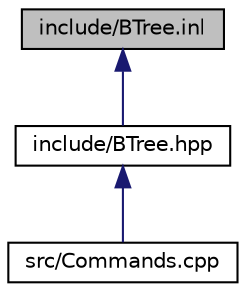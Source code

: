 digraph "include/BTree.inl"
{
  edge [fontname="Helvetica",fontsize="10",labelfontname="Helvetica",labelfontsize="10"];
  node [fontname="Helvetica",fontsize="10",shape=record];
  Node1 [label="include/BTree.inl",height=0.2,width=0.4,color="black", fillcolor="grey75", style="filled", fontcolor="black"];
  Node1 -> Node2 [dir="back",color="midnightblue",fontsize="10",style="solid",fontname="Helvetica"];
  Node2 [label="include/BTree.hpp",height=0.2,width=0.4,color="black", fillcolor="white", style="filled",URL="$_b_tree_8hpp.html"];
  Node2 -> Node3 [dir="back",color="midnightblue",fontsize="10",style="solid",fontname="Helvetica"];
  Node3 [label="src/Commands.cpp",height=0.2,width=0.4,color="black", fillcolor="white", style="filled",URL="$_commands_8cpp.html"];
}
